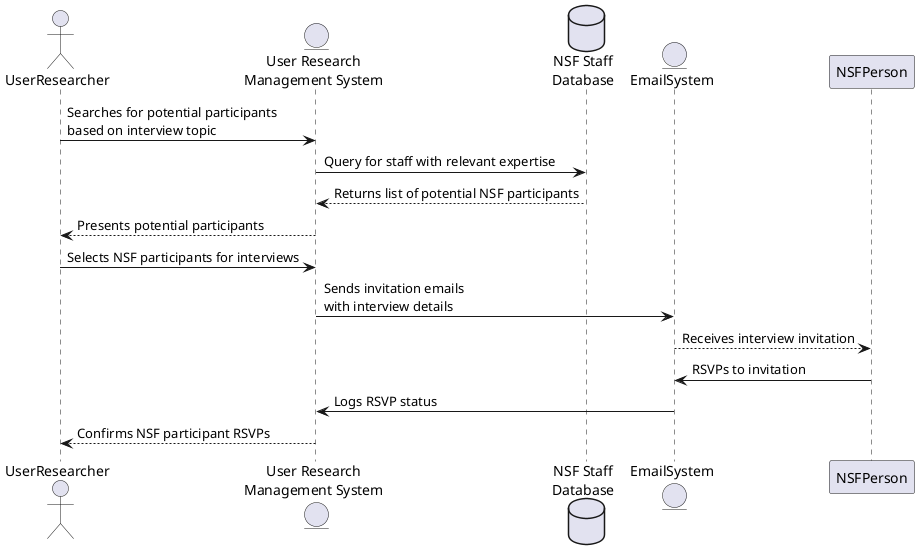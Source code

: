 @startuml
actor UserResearcher as UR
entity "User Research\nManagement System" as URMS
database "NSF Staff\nDatabase" as NSFD
entity EmailSystem
participant NSFPerson as NSFP

UR -> URMS : Searches for potential participants\nbased on interview topic
URMS -> NSFD : Query for staff with relevant expertise
NSFD --> URMS : Returns list of potential NSF participants
URMS --> UR : Presents potential participants
UR -> URMS : Selects NSF participants for interviews
URMS -> EmailSystem : Sends invitation emails\nwith interview details
EmailSystem --> NSFP : Receives interview invitation
NSFP -> EmailSystem : RSVPs to invitation
EmailSystem -> URMS : Logs RSVP status
URMS --> UR : Confirms NSF participant RSVPs

@enduml
